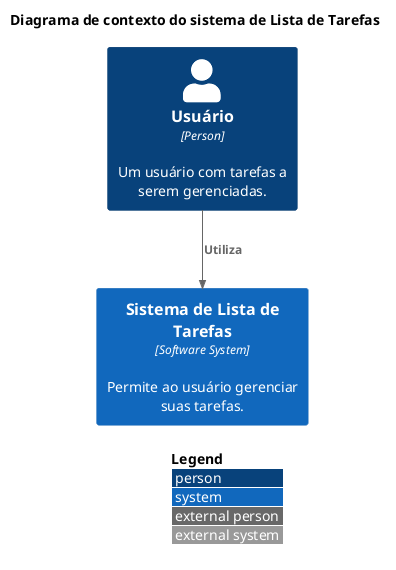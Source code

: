 @startuml c4model_nivel_1_diagrama_de_contexto
!include <C4/C4_Context>

LAYOUT_WITH_LEGEND()

title Diagrama de contexto do sistema de Lista de Tarefas

Person(user, "Usuário", "Um usuário com tarefas a serem gerenciadas.", $type="Person")
System(todolist_system, "Sistema de Lista de Tarefas", "Permite ao usuário gerenciar suas tarefas.", $type="Software System")

Rel(user, todolist_system, "Utiliza")
@enduml